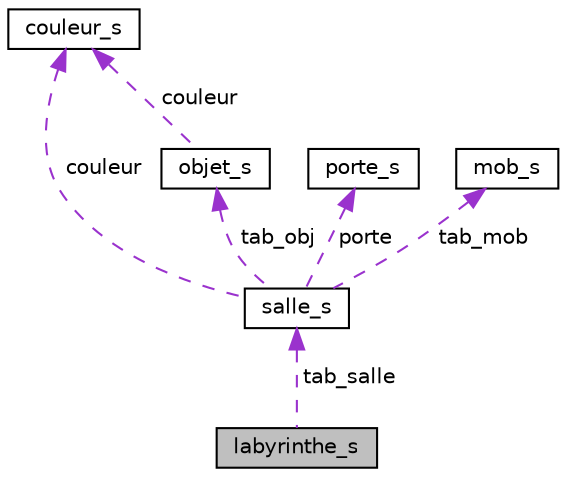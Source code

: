 digraph "labyrinthe_s"
{
 // LATEX_PDF_SIZE
  edge [fontname="Helvetica",fontsize="10",labelfontname="Helvetica",labelfontsize="10"];
  node [fontname="Helvetica",fontsize="10",shape=record];
  Node1 [label="labyrinthe_s",height=0.2,width=0.4,color="black", fillcolor="grey75", style="filled", fontcolor="black",tooltip="Struture de données d'un labyrinthe de salle, avec sa taille (nombre de salle) et un tableau de salle..."];
  Node2 -> Node1 [dir="back",color="darkorchid3",fontsize="10",style="dashed",label=" tab_salle" ];
  Node2 [label="salle_s",height=0.2,width=0.4,color="black", fillcolor="white", style="filled",URL="$structsalle__s.html",tooltip="Struture de données d'une salle, avec ses coordonnées, son identifiant, son nombre d'objet,..."];
  Node3 -> Node2 [dir="back",color="darkorchid3",fontsize="10",style="dashed",label=" couleur" ];
  Node3 [label="couleur_s",height=0.2,width=0.4,color="black", fillcolor="white", style="filled",URL="$structcouleur__s.html",tooltip="Structure de données des couleurs, avec le code RGB."];
  Node4 -> Node2 [dir="back",color="darkorchid3",fontsize="10",style="dashed",label=" porte" ];
  Node4 [label="porte_s",height=0.2,width=0.4,color="black", fillcolor="white", style="filled",URL="$structporte__s.html",tooltip="Structure de données d'une porte, avec ses coordonnées, sa salle d'entrée, sa salle de sortie et son ..."];
  Node5 -> Node2 [dir="back",color="darkorchid3",fontsize="10",style="dashed",label=" tab_obj" ];
  Node5 [label="objet_s",height=0.2,width=0.4,color="black", fillcolor="white", style="filled",URL="$structobjet__s.html",tooltip="Struture de données d'un objet, avec ses coordonnées, sa texture, la salle dans laquel il se situe,..."];
  Node3 -> Node5 [dir="back",color="darkorchid3",fontsize="10",style="dashed",label=" couleur" ];
  Node6 -> Node2 [dir="back",color="darkorchid3",fontsize="10",style="dashed",label=" tab_mob" ];
  Node6 [label="mob_s",height=0.2,width=0.4,color="black", fillcolor="white", style="filled",URL="$structmob__s.html",tooltip="Struture de données d'un PNJ, avec ses coordonnées, ses points de vies, et sa texture."];
}
